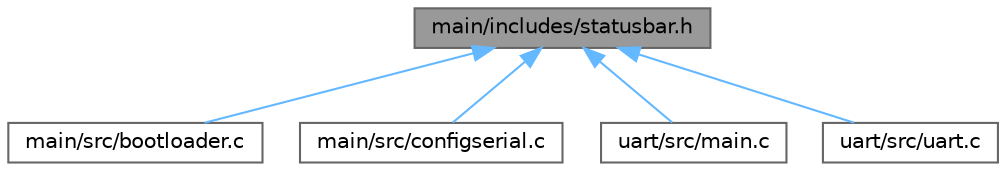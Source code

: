 digraph "main/includes/statusbar.h"
{
 // LATEX_PDF_SIZE
  bgcolor="transparent";
  edge [fontname=Helvetica,fontsize=10,labelfontname=Helvetica,labelfontsize=10];
  node [fontname=Helvetica,fontsize=10,shape=box,height=0.2,width=0.4];
  Node1 [id="Node000001",label="main/includes/statusbar.h",height=0.2,width=0.4,color="gray40", fillcolor="grey60", style="filled", fontcolor="black",tooltip=" "];
  Node1 -> Node2 [id="edge5_Node000001_Node000002",dir="back",color="steelblue1",style="solid",tooltip=" "];
  Node2 [id="Node000002",label="main/src/bootloader.c",height=0.2,width=0.4,color="grey40", fillcolor="white", style="filled",URL="$bootloader_8c.html",tooltip=" "];
  Node1 -> Node3 [id="edge6_Node000001_Node000003",dir="back",color="steelblue1",style="solid",tooltip=" "];
  Node3 [id="Node000003",label="main/src/configserial.c",height=0.2,width=0.4,color="grey40", fillcolor="white", style="filled",URL="$configserial_8c.html",tooltip=" "];
  Node1 -> Node4 [id="edge7_Node000001_Node000004",dir="back",color="steelblue1",style="solid",tooltip=" "];
  Node4 [id="Node000004",label="uart/src/main.c",height=0.2,width=0.4,color="grey40", fillcolor="white", style="filled",URL="$uart_2src_2main_8c.html",tooltip=" "];
  Node1 -> Node5 [id="edge8_Node000001_Node000005",dir="back",color="steelblue1",style="solid",tooltip=" "];
  Node5 [id="Node000005",label="uart/src/uart.c",height=0.2,width=0.4,color="grey40", fillcolor="white", style="filled",URL="$uart_8c.html",tooltip=" "];
}
